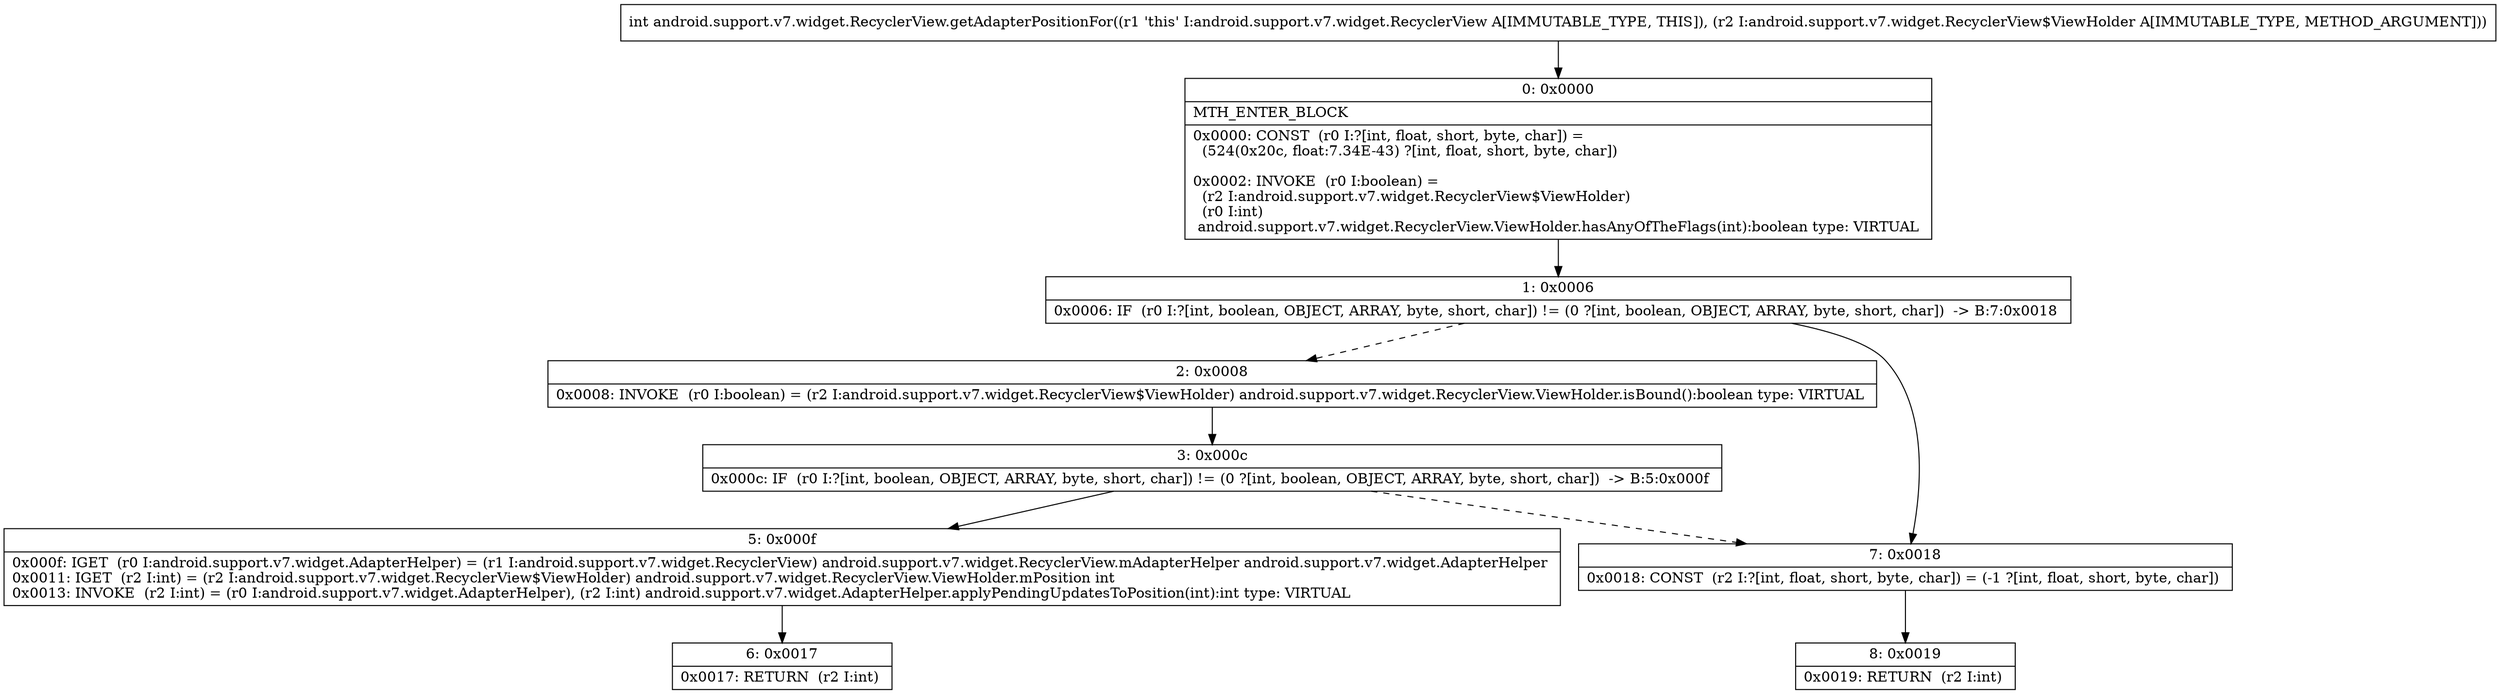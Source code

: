 digraph "CFG forandroid.support.v7.widget.RecyclerView.getAdapterPositionFor(Landroid\/support\/v7\/widget\/RecyclerView$ViewHolder;)I" {
Node_0 [shape=record,label="{0\:\ 0x0000|MTH_ENTER_BLOCK\l|0x0000: CONST  (r0 I:?[int, float, short, byte, char]) = \l  (524(0x20c, float:7.34E\-43) ?[int, float, short, byte, char])\l \l0x0002: INVOKE  (r0 I:boolean) = \l  (r2 I:android.support.v7.widget.RecyclerView$ViewHolder)\l  (r0 I:int)\l android.support.v7.widget.RecyclerView.ViewHolder.hasAnyOfTheFlags(int):boolean type: VIRTUAL \l}"];
Node_1 [shape=record,label="{1\:\ 0x0006|0x0006: IF  (r0 I:?[int, boolean, OBJECT, ARRAY, byte, short, char]) != (0 ?[int, boolean, OBJECT, ARRAY, byte, short, char])  \-\> B:7:0x0018 \l}"];
Node_2 [shape=record,label="{2\:\ 0x0008|0x0008: INVOKE  (r0 I:boolean) = (r2 I:android.support.v7.widget.RecyclerView$ViewHolder) android.support.v7.widget.RecyclerView.ViewHolder.isBound():boolean type: VIRTUAL \l}"];
Node_3 [shape=record,label="{3\:\ 0x000c|0x000c: IF  (r0 I:?[int, boolean, OBJECT, ARRAY, byte, short, char]) != (0 ?[int, boolean, OBJECT, ARRAY, byte, short, char])  \-\> B:5:0x000f \l}"];
Node_5 [shape=record,label="{5\:\ 0x000f|0x000f: IGET  (r0 I:android.support.v7.widget.AdapterHelper) = (r1 I:android.support.v7.widget.RecyclerView) android.support.v7.widget.RecyclerView.mAdapterHelper android.support.v7.widget.AdapterHelper \l0x0011: IGET  (r2 I:int) = (r2 I:android.support.v7.widget.RecyclerView$ViewHolder) android.support.v7.widget.RecyclerView.ViewHolder.mPosition int \l0x0013: INVOKE  (r2 I:int) = (r0 I:android.support.v7.widget.AdapterHelper), (r2 I:int) android.support.v7.widget.AdapterHelper.applyPendingUpdatesToPosition(int):int type: VIRTUAL \l}"];
Node_6 [shape=record,label="{6\:\ 0x0017|0x0017: RETURN  (r2 I:int) \l}"];
Node_7 [shape=record,label="{7\:\ 0x0018|0x0018: CONST  (r2 I:?[int, float, short, byte, char]) = (\-1 ?[int, float, short, byte, char]) \l}"];
Node_8 [shape=record,label="{8\:\ 0x0019|0x0019: RETURN  (r2 I:int) \l}"];
MethodNode[shape=record,label="{int android.support.v7.widget.RecyclerView.getAdapterPositionFor((r1 'this' I:android.support.v7.widget.RecyclerView A[IMMUTABLE_TYPE, THIS]), (r2 I:android.support.v7.widget.RecyclerView$ViewHolder A[IMMUTABLE_TYPE, METHOD_ARGUMENT])) }"];
MethodNode -> Node_0;
Node_0 -> Node_1;
Node_1 -> Node_2[style=dashed];
Node_1 -> Node_7;
Node_2 -> Node_3;
Node_3 -> Node_5;
Node_3 -> Node_7[style=dashed];
Node_5 -> Node_6;
Node_7 -> Node_8;
}

